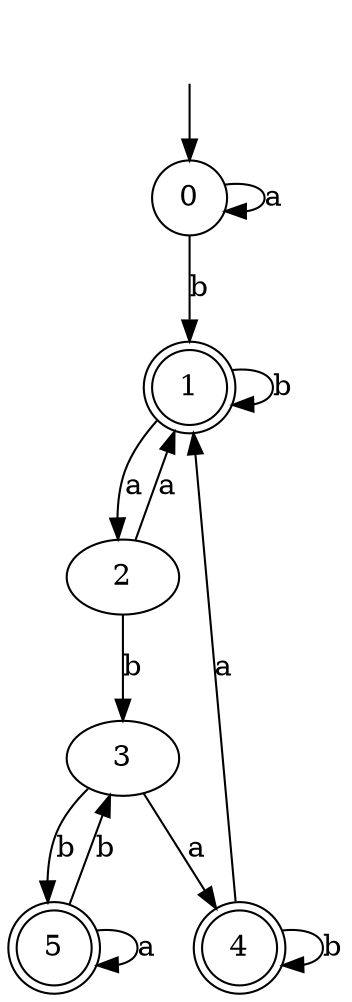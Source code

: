 digraph RandomDFA {
  __start0 [label="", shape=none];
  __start0 -> 0 [label=""];
  0 [shape=circle]
  0 -> 0 [label="a"]
  0 -> 1 [label="b"]
  1 [shape=doublecircle]
  1 -> 2 [label="a"]
  1 -> 1 [label="b"]
  2
  2 -> 1 [label="a"]
  2 -> 3 [label="b"]
  3
  3 -> 4 [label="a"]
  3 -> 5 [label="b"]
  4 [shape=doublecircle]
  4 -> 1 [label="a"]
  4 -> 4 [label="b"]
  5 [shape=doublecircle]
  5 -> 5 [label="a"]
  5 -> 3 [label="b"]
}
